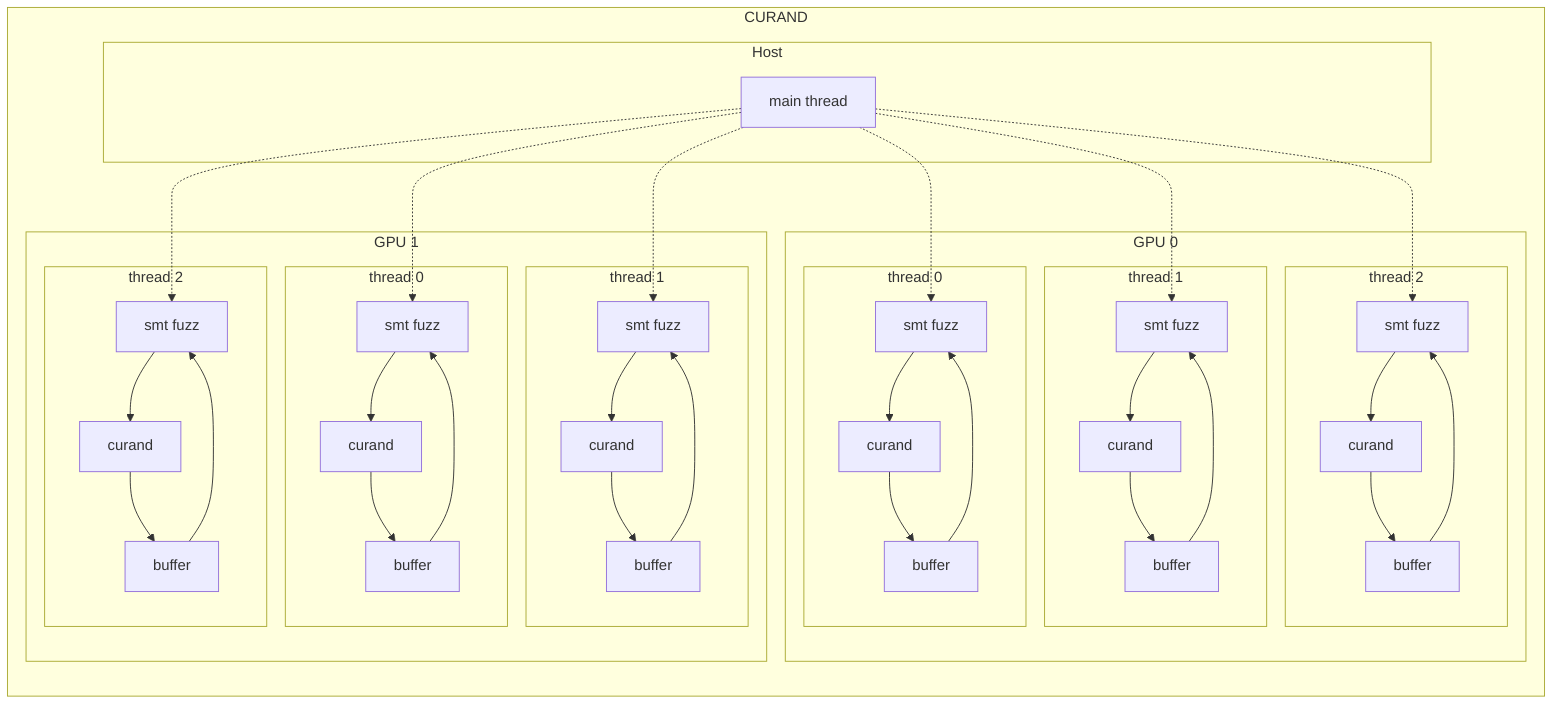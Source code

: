 graph LR
    subgraph CURAND

    subgraph Host
    mt[main thread]
    end

    subgraph GPU 0
    subgraph thread 0
    fuz00[smt fuzz]
    buf00[buffer]
    rng00[curand]
    fuz00 --> rng00
    rng00 --> buf00
    buf00 --> fuz00
    end
    subgraph thread 1
    fuz01[smt fuzz]
    buf01[buffer]
    rng01[curand]
    fuz01 --> rng01
    rng01 --> buf01
    buf01 --> fuz01
    end
    subgraph thread 2
    fuz02[smt fuzz]
    buf02[buffer]
    rng02[curand]
    fuz02 --> rng02
    rng02 --> buf02
    buf02 --> fuz02
    end
    end

    subgraph GPU 1
    subgraph thread 0
    fuz10[smt fuzz]
    buf10[buffer]
    rng10[curand]
    fuz10 --> rng10
    rng10 --> buf10
    buf10 --> fuz10
    end
    subgraph thread 1
    fuz11[smt fuzz]
    buf11[buffer]
    rng11[curand]
    fuz11 --> rng11
    rng11 --> buf11
    buf11 --> fuz11
    end
    subgraph thread 2
    fuz12[smt fuzz]
    buf12[buffer]
    rng12[curand]
    fuz12 --> rng12
    rng12 --> buf12
    buf12 --> fuz12
    end
    end


    mt -.-> fuz00 & fuz01 & fuz02
    mt -.-> fuz10 & fuz11 & fuz12

    end